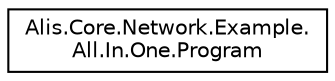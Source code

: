 digraph "Graphical Class Hierarchy"
{
 // LATEX_PDF_SIZE
  edge [fontname="Helvetica",fontsize="10",labelfontname="Helvetica",labelfontsize="10"];
  node [fontname="Helvetica",fontsize="10",shape=record];
  rankdir="LR";
  Node0 [label="Alis.Core.Network.Example.\lAll.In.One.Program",height=0.2,width=0.4,color="black", fillcolor="white", style="filled",URL="$class_alis_1_1_core_1_1_network_1_1_example_1_1_all_1_1_in_1_1_one_1_1_program.html",tooltip="The program class"];
}
